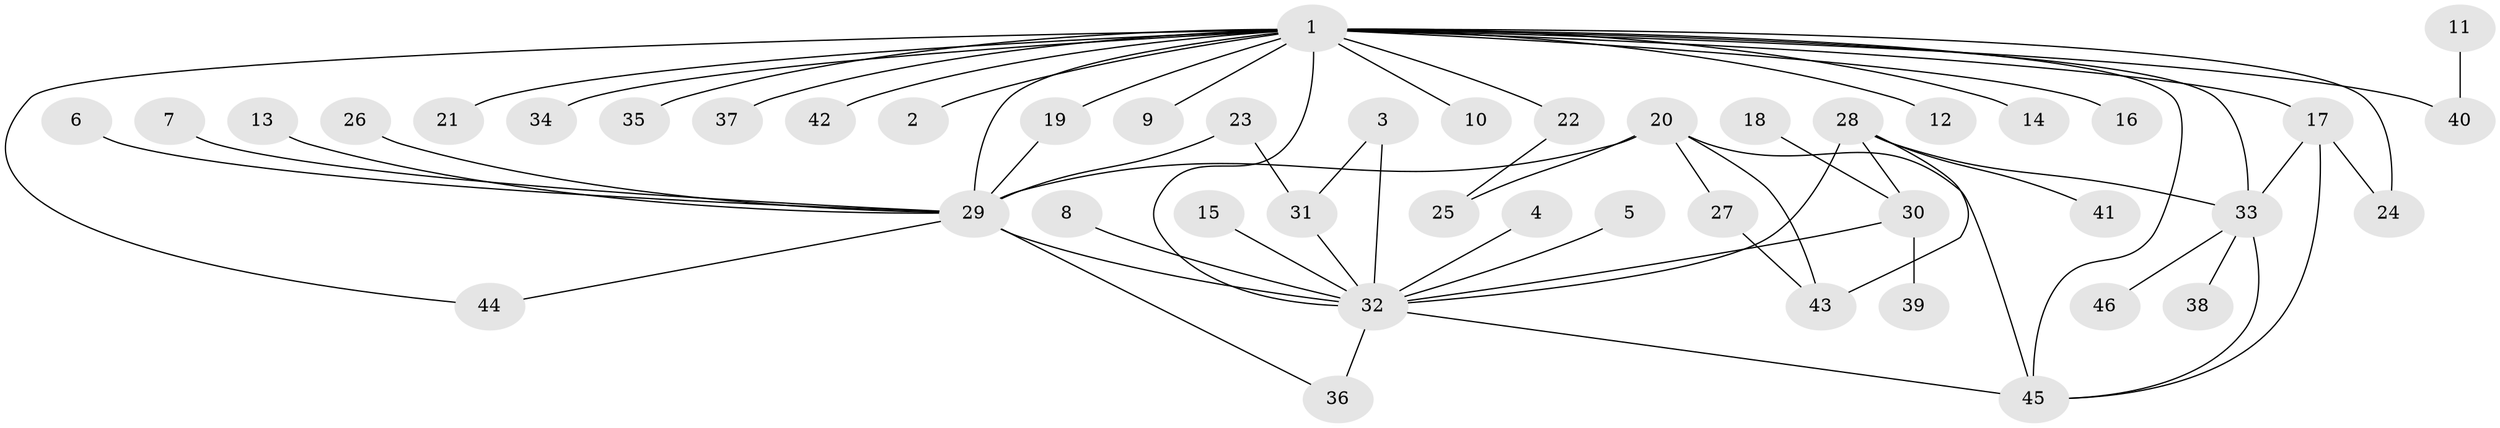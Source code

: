 // original degree distribution, {26: 0.011235955056179775, 1: 0.47191011235955055, 4: 0.0449438202247191, 12: 0.011235955056179775, 5: 0.033707865168539325, 2: 0.2247191011235955, 14: 0.011235955056179775, 6: 0.011235955056179775, 3: 0.16853932584269662, 8: 0.011235955056179775}
// Generated by graph-tools (version 1.1) at 2025/25/03/09/25 03:25:58]
// undirected, 46 vertices, 62 edges
graph export_dot {
graph [start="1"]
  node [color=gray90,style=filled];
  1;
  2;
  3;
  4;
  5;
  6;
  7;
  8;
  9;
  10;
  11;
  12;
  13;
  14;
  15;
  16;
  17;
  18;
  19;
  20;
  21;
  22;
  23;
  24;
  25;
  26;
  27;
  28;
  29;
  30;
  31;
  32;
  33;
  34;
  35;
  36;
  37;
  38;
  39;
  40;
  41;
  42;
  43;
  44;
  45;
  46;
  1 -- 2 [weight=1.0];
  1 -- 9 [weight=1.0];
  1 -- 10 [weight=1.0];
  1 -- 12 [weight=1.0];
  1 -- 14 [weight=1.0];
  1 -- 16 [weight=1.0];
  1 -- 17 [weight=1.0];
  1 -- 19 [weight=1.0];
  1 -- 21 [weight=1.0];
  1 -- 22 [weight=1.0];
  1 -- 24 [weight=1.0];
  1 -- 29 [weight=1.0];
  1 -- 32 [weight=1.0];
  1 -- 33 [weight=1.0];
  1 -- 34 [weight=1.0];
  1 -- 35 [weight=1.0];
  1 -- 37 [weight=1.0];
  1 -- 40 [weight=1.0];
  1 -- 42 [weight=1.0];
  1 -- 44 [weight=1.0];
  1 -- 45 [weight=1.0];
  3 -- 31 [weight=1.0];
  3 -- 32 [weight=1.0];
  4 -- 32 [weight=1.0];
  5 -- 32 [weight=1.0];
  6 -- 29 [weight=1.0];
  7 -- 29 [weight=1.0];
  8 -- 32 [weight=1.0];
  11 -- 40 [weight=1.0];
  13 -- 29 [weight=1.0];
  15 -- 32 [weight=1.0];
  17 -- 24 [weight=1.0];
  17 -- 33 [weight=1.0];
  17 -- 45 [weight=1.0];
  18 -- 30 [weight=1.0];
  19 -- 29 [weight=1.0];
  20 -- 25 [weight=1.0];
  20 -- 27 [weight=1.0];
  20 -- 29 [weight=1.0];
  20 -- 43 [weight=1.0];
  20 -- 45 [weight=1.0];
  22 -- 25 [weight=1.0];
  23 -- 29 [weight=1.0];
  23 -- 31 [weight=1.0];
  26 -- 29 [weight=1.0];
  27 -- 43 [weight=1.0];
  28 -- 30 [weight=1.0];
  28 -- 32 [weight=1.0];
  28 -- 33 [weight=1.0];
  28 -- 41 [weight=1.0];
  28 -- 43 [weight=2.0];
  29 -- 32 [weight=1.0];
  29 -- 36 [weight=1.0];
  29 -- 44 [weight=1.0];
  30 -- 32 [weight=1.0];
  30 -- 39 [weight=1.0];
  31 -- 32 [weight=1.0];
  32 -- 36 [weight=1.0];
  32 -- 45 [weight=2.0];
  33 -- 38 [weight=1.0];
  33 -- 45 [weight=2.0];
  33 -- 46 [weight=1.0];
}
